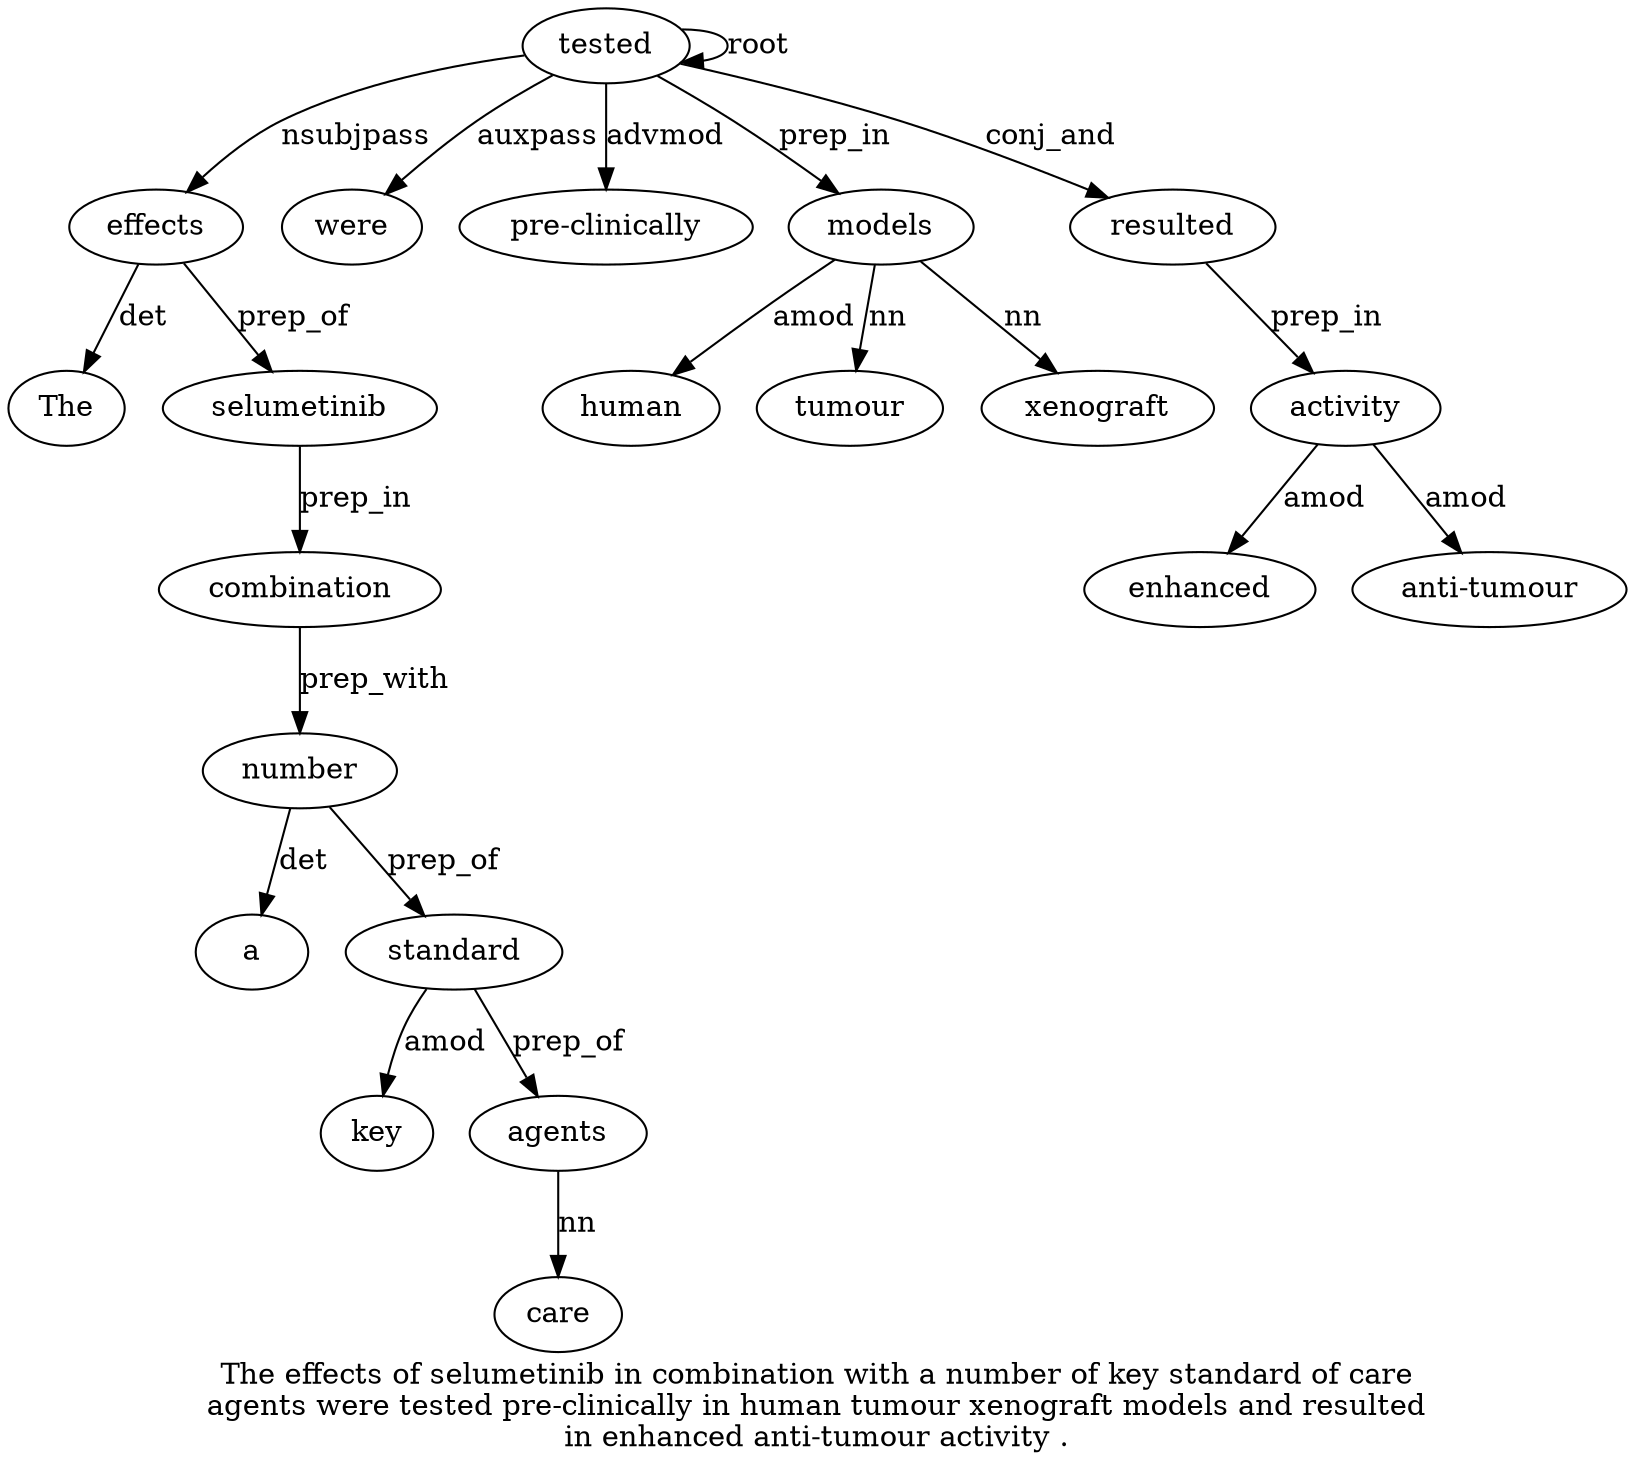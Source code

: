 digraph "The effects of selumetinib in combination with a number of key standard of care agents were tested pre-clinically in human tumour xenograft models and resulted in enhanced anti-tumour activity ." {
label="The effects of selumetinib in combination with a number of key standard of care
agents were tested pre-clinically in human tumour xenograft models and resulted
in enhanced anti-tumour activity .";
effects2 [style=filled, fillcolor=white, label=effects];
The1 [style=filled, fillcolor=white, label=The];
effects2 -> The1  [label=det];
tested17 [style=filled, fillcolor=white, label=tested];
tested17 -> effects2  [label=nsubjpass];
selumetinib4 [style=filled, fillcolor=white, label=selumetinib];
effects2 -> selumetinib4  [label=prep_of];
combination6 [style=filled, fillcolor=white, label=combination];
selumetinib4 -> combination6  [label=prep_in];
number9 [style=filled, fillcolor=white, label=number];
a8 [style=filled, fillcolor=white, label=a];
number9 -> a8  [label=det];
combination6 -> number9  [label=prep_with];
standard12 [style=filled, fillcolor=white, label=standard];
key11 [style=filled, fillcolor=white, label=key];
standard12 -> key11  [label=amod];
number9 -> standard12  [label=prep_of];
agents15 [style=filled, fillcolor=white, label=agents];
care14 [style=filled, fillcolor=white, label=care];
agents15 -> care14  [label=nn];
standard12 -> agents15  [label=prep_of];
were16 [style=filled, fillcolor=white, label=were];
tested17 -> were16  [label=auxpass];
tested17 -> tested17  [label=root];
"pre-clinically18" [style=filled, fillcolor=white, label="pre-clinically"];
tested17 -> "pre-clinically18"  [label=advmod];
models23 [style=filled, fillcolor=white, label=models];
human20 [style=filled, fillcolor=white, label=human];
models23 -> human20  [label=amod];
tumour21 [style=filled, fillcolor=white, label=tumour];
models23 -> tumour21  [label=nn];
xenograft22 [style=filled, fillcolor=white, label=xenograft];
models23 -> xenograft22  [label=nn];
tested17 -> models23  [label=prep_in];
resulted25 [style=filled, fillcolor=white, label=resulted];
tested17 -> resulted25  [label=conj_and];
activity29 [style=filled, fillcolor=white, label=activity];
enhanced27 [style=filled, fillcolor=white, label=enhanced];
activity29 -> enhanced27  [label=amod];
"anti-tumour28" [style=filled, fillcolor=white, label="anti-tumour"];
activity29 -> "anti-tumour28"  [label=amod];
resulted25 -> activity29  [label=prep_in];
}
